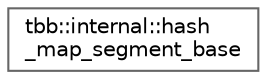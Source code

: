 digraph "类继承关系图"
{
 // LATEX_PDF_SIZE
  bgcolor="transparent";
  edge [fontname=Helvetica,fontsize=10,labelfontname=Helvetica,labelfontsize=10];
  node [fontname=Helvetica,fontsize=10,shape=box,height=0.2,width=0.4];
  rankdir="LR";
  Node0 [id="Node000000",label="tbb::internal::hash\l_map_segment_base",height=0.2,width=0.4,color="grey40", fillcolor="white", style="filled",URL="$structtbb_1_1internal_1_1hash__map__segment__base.html",tooltip=" "];
}
